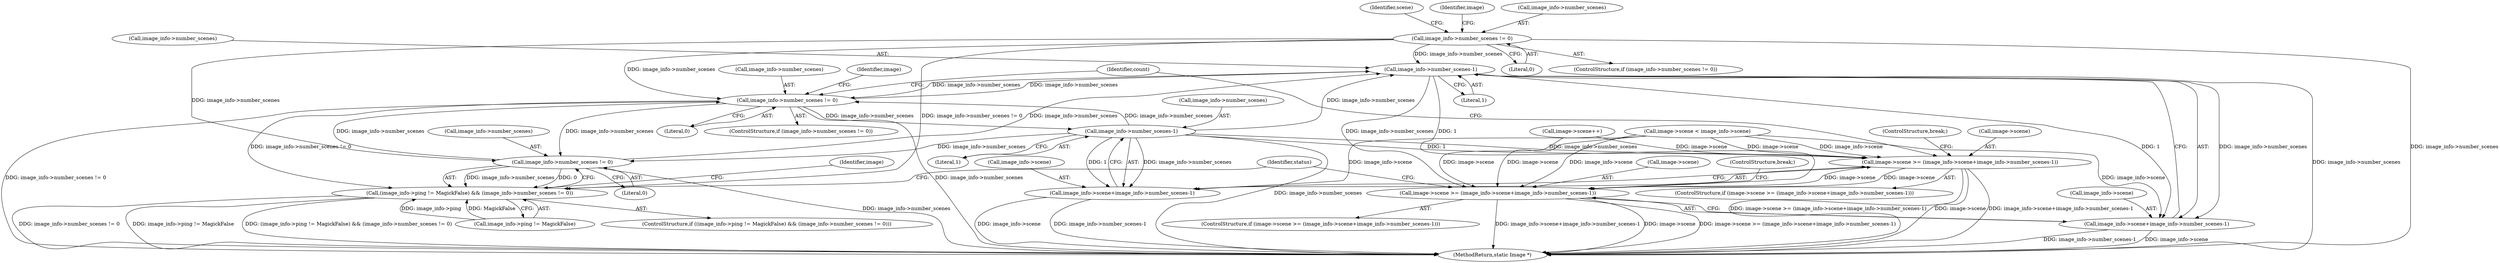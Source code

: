 digraph "0_ImageMagick_f6e9d0d9955e85bdd7540b251cd50d598dacc5e6_21@pointer" {
"1000340" [label="(Call,image_info->number_scenes-1)"];
"1000616" [label="(Call,image_info->number_scenes-1)"];
"1000602" [label="(Call,image_info->number_scenes != 0)"];
"1000257" [label="(Call,image_info->number_scenes != 0)"];
"1000326" [label="(Call,image_info->number_scenes != 0)"];
"1000340" [label="(Call,image_info->number_scenes-1)"];
"1000332" [label="(Call,image->scene >= (image_info->scene+image_info->number_scenes-1))"];
"1000608" [label="(Call,image->scene >= (image_info->scene+image_info->number_scenes-1))"];
"1000336" [label="(Call,image_info->scene+image_info->number_scenes-1)"];
"1000320" [label="(Call,(image_info->ping != MagickFalse) && (image_info->number_scenes != 0))"];
"1000612" [label="(Call,image_info->scene+image_info->number_scenes-1)"];
"1000336" [label="(Call,image_info->scene+image_info->number_scenes-1)"];
"1000333" [label="(Call,image->scene)"];
"1000616" [label="(Call,image_info->number_scenes-1)"];
"1000624" [label="(Identifier,count)"];
"1000609" [label="(Call,image->scene)"];
"1000309" [label="(Identifier,scene)"];
"1000261" [label="(Literal,0)"];
"1000340" [label="(Call,image_info->number_scenes-1)"];
"1000321" [label="(Call,image_info->ping != MagickFalse)"];
"1000603" [label="(Call,image_info->number_scenes)"];
"1000256" [label="(ControlStructure,if (image_info->number_scenes != 0))"];
"1000617" [label="(Call,image_info->number_scenes)"];
"1000330" [label="(Literal,0)"];
"1000610" [label="(Identifier,image)"];
"1000320" [label="(Call,(image_info->ping != MagickFalse) && (image_info->number_scenes != 0))"];
"1000345" [label="(ControlStructure,break;)"];
"1000327" [label="(Call,image_info->number_scenes)"];
"1000271" [label="(Call,image->scene++)"];
"1000612" [label="(Call,image_info->scene+image_info->number_scenes-1)"];
"1000257" [label="(Call,image_info->number_scenes != 0)"];
"1000265" [label="(Identifier,image)"];
"1000620" [label="(Literal,1)"];
"1000697" [label="(MethodReturn,static Image *)"];
"1000607" [label="(ControlStructure,if (image->scene >= (image_info->scene+image_info->number_scenes-1)))"];
"1000602" [label="(Call,image_info->number_scenes != 0)"];
"1000334" [label="(Identifier,image)"];
"1000337" [label="(Call,image_info->scene)"];
"1000608" [label="(Call,image->scene >= (image_info->scene+image_info->number_scenes-1))"];
"1000326" [label="(Call,image_info->number_scenes != 0)"];
"1000258" [label="(Call,image_info->number_scenes)"];
"1000341" [label="(Call,image_info->number_scenes)"];
"1000606" [label="(Literal,0)"];
"1000621" [label="(ControlStructure,break;)"];
"1000319" [label="(ControlStructure,if ((image_info->ping != MagickFalse) && (image_info->number_scenes != 0)))"];
"1000332" [label="(Call,image->scene >= (image_info->scene+image_info->number_scenes-1))"];
"1000613" [label="(Call,image_info->scene)"];
"1000347" [label="(Identifier,status)"];
"1000263" [label="(Call,image->scene < image_info->scene)"];
"1000601" [label="(ControlStructure,if (image_info->number_scenes != 0))"];
"1000331" [label="(ControlStructure,if (image->scene >= (image_info->scene+image_info->number_scenes-1)))"];
"1000344" [label="(Literal,1)"];
"1000340" -> "1000336"  [label="AST: "];
"1000340" -> "1000344"  [label="CFG: "];
"1000341" -> "1000340"  [label="AST: "];
"1000344" -> "1000340"  [label="AST: "];
"1000336" -> "1000340"  [label="CFG: "];
"1000340" -> "1000697"  [label="DDG: image_info->number_scenes"];
"1000340" -> "1000332"  [label="DDG: image_info->number_scenes"];
"1000340" -> "1000332"  [label="DDG: 1"];
"1000340" -> "1000336"  [label="DDG: image_info->number_scenes"];
"1000340" -> "1000336"  [label="DDG: 1"];
"1000616" -> "1000340"  [label="DDG: image_info->number_scenes"];
"1000257" -> "1000340"  [label="DDG: image_info->number_scenes"];
"1000602" -> "1000340"  [label="DDG: image_info->number_scenes"];
"1000326" -> "1000340"  [label="DDG: image_info->number_scenes"];
"1000340" -> "1000602"  [label="DDG: image_info->number_scenes"];
"1000616" -> "1000612"  [label="AST: "];
"1000616" -> "1000620"  [label="CFG: "];
"1000617" -> "1000616"  [label="AST: "];
"1000620" -> "1000616"  [label="AST: "];
"1000612" -> "1000616"  [label="CFG: "];
"1000616" -> "1000697"  [label="DDG: image_info->number_scenes"];
"1000616" -> "1000326"  [label="DDG: image_info->number_scenes"];
"1000616" -> "1000602"  [label="DDG: image_info->number_scenes"];
"1000616" -> "1000608"  [label="DDG: image_info->number_scenes"];
"1000616" -> "1000608"  [label="DDG: 1"];
"1000616" -> "1000612"  [label="DDG: image_info->number_scenes"];
"1000616" -> "1000612"  [label="DDG: 1"];
"1000602" -> "1000616"  [label="DDG: image_info->number_scenes"];
"1000602" -> "1000601"  [label="AST: "];
"1000602" -> "1000606"  [label="CFG: "];
"1000603" -> "1000602"  [label="AST: "];
"1000606" -> "1000602"  [label="AST: "];
"1000610" -> "1000602"  [label="CFG: "];
"1000624" -> "1000602"  [label="CFG: "];
"1000602" -> "1000697"  [label="DDG: image_info->number_scenes != 0"];
"1000602" -> "1000697"  [label="DDG: image_info->number_scenes"];
"1000602" -> "1000320"  [label="DDG: image_info->number_scenes != 0"];
"1000602" -> "1000326"  [label="DDG: image_info->number_scenes"];
"1000257" -> "1000602"  [label="DDG: image_info->number_scenes"];
"1000326" -> "1000602"  [label="DDG: image_info->number_scenes"];
"1000257" -> "1000256"  [label="AST: "];
"1000257" -> "1000261"  [label="CFG: "];
"1000258" -> "1000257"  [label="AST: "];
"1000261" -> "1000257"  [label="AST: "];
"1000265" -> "1000257"  [label="CFG: "];
"1000309" -> "1000257"  [label="CFG: "];
"1000257" -> "1000697"  [label="DDG: image_info->number_scenes"];
"1000257" -> "1000320"  [label="DDG: image_info->number_scenes != 0"];
"1000257" -> "1000326"  [label="DDG: image_info->number_scenes"];
"1000326" -> "1000320"  [label="AST: "];
"1000326" -> "1000330"  [label="CFG: "];
"1000327" -> "1000326"  [label="AST: "];
"1000330" -> "1000326"  [label="AST: "];
"1000320" -> "1000326"  [label="CFG: "];
"1000326" -> "1000697"  [label="DDG: image_info->number_scenes"];
"1000326" -> "1000320"  [label="DDG: image_info->number_scenes"];
"1000326" -> "1000320"  [label="DDG: 0"];
"1000332" -> "1000331"  [label="AST: "];
"1000332" -> "1000336"  [label="CFG: "];
"1000333" -> "1000332"  [label="AST: "];
"1000336" -> "1000332"  [label="AST: "];
"1000345" -> "1000332"  [label="CFG: "];
"1000347" -> "1000332"  [label="CFG: "];
"1000332" -> "1000697"  [label="DDG: image_info->scene+image_info->number_scenes-1"];
"1000332" -> "1000697"  [label="DDG: image->scene"];
"1000332" -> "1000697"  [label="DDG: image->scene >= (image_info->scene+image_info->number_scenes-1)"];
"1000263" -> "1000332"  [label="DDG: image->scene"];
"1000263" -> "1000332"  [label="DDG: image_info->scene"];
"1000271" -> "1000332"  [label="DDG: image->scene"];
"1000608" -> "1000332"  [label="DDG: image->scene"];
"1000332" -> "1000608"  [label="DDG: image->scene"];
"1000608" -> "1000607"  [label="AST: "];
"1000608" -> "1000612"  [label="CFG: "];
"1000609" -> "1000608"  [label="AST: "];
"1000612" -> "1000608"  [label="AST: "];
"1000621" -> "1000608"  [label="CFG: "];
"1000624" -> "1000608"  [label="CFG: "];
"1000608" -> "1000697"  [label="DDG: image->scene >= (image_info->scene+image_info->number_scenes-1)"];
"1000608" -> "1000697"  [label="DDG: image->scene"];
"1000608" -> "1000697"  [label="DDG: image_info->scene+image_info->number_scenes-1"];
"1000263" -> "1000608"  [label="DDG: image->scene"];
"1000263" -> "1000608"  [label="DDG: image_info->scene"];
"1000271" -> "1000608"  [label="DDG: image->scene"];
"1000337" -> "1000336"  [label="AST: "];
"1000336" -> "1000697"  [label="DDG: image_info->number_scenes-1"];
"1000336" -> "1000697"  [label="DDG: image_info->scene"];
"1000263" -> "1000336"  [label="DDG: image_info->scene"];
"1000320" -> "1000319"  [label="AST: "];
"1000320" -> "1000321"  [label="CFG: "];
"1000321" -> "1000320"  [label="AST: "];
"1000334" -> "1000320"  [label="CFG: "];
"1000347" -> "1000320"  [label="CFG: "];
"1000320" -> "1000697"  [label="DDG: image_info->number_scenes != 0"];
"1000320" -> "1000697"  [label="DDG: image_info->ping != MagickFalse"];
"1000320" -> "1000697"  [label="DDG: (image_info->ping != MagickFalse) && (image_info->number_scenes != 0)"];
"1000321" -> "1000320"  [label="DDG: image_info->ping"];
"1000321" -> "1000320"  [label="DDG: MagickFalse"];
"1000613" -> "1000612"  [label="AST: "];
"1000612" -> "1000697"  [label="DDG: image_info->scene"];
"1000612" -> "1000697"  [label="DDG: image_info->number_scenes-1"];
"1000263" -> "1000612"  [label="DDG: image_info->scene"];
}
